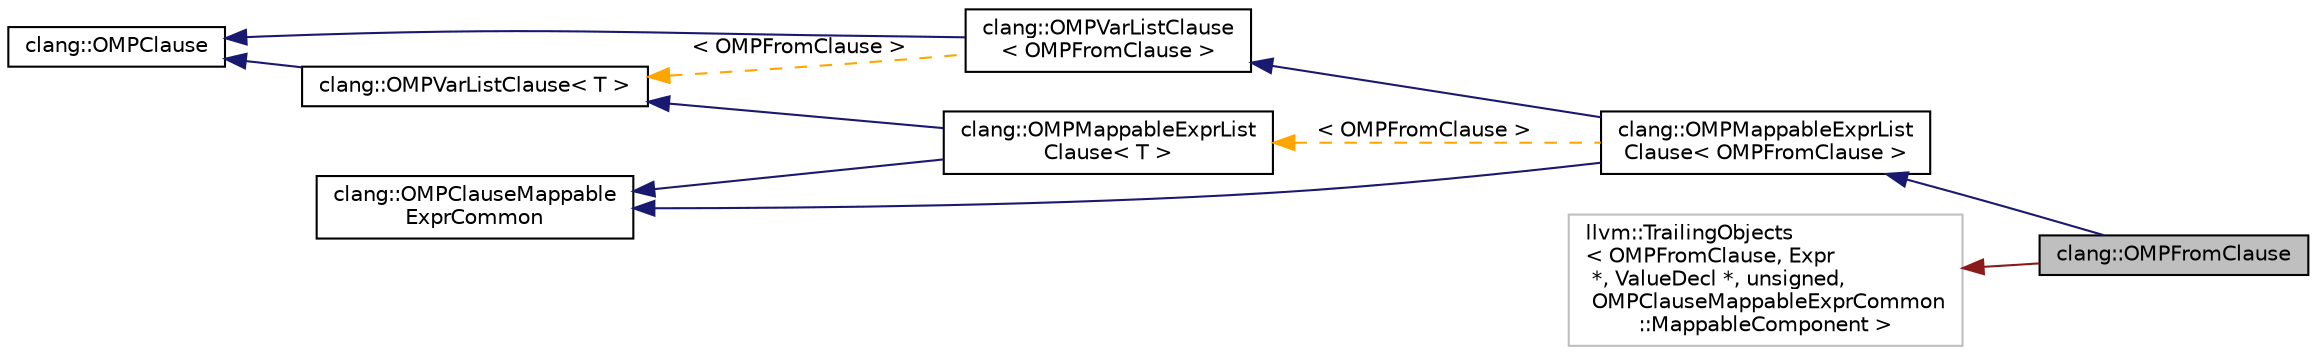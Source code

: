 digraph "clang::OMPFromClause"
{
 // LATEX_PDF_SIZE
  bgcolor="transparent";
  edge [fontname="Helvetica",fontsize="10",labelfontname="Helvetica",labelfontsize="10"];
  node [fontname="Helvetica",fontsize="10",shape=record];
  rankdir="LR";
  Node1 [label="clang::OMPFromClause",height=0.2,width=0.4,color="black", fillcolor="grey75", style="filled", fontcolor="black",tooltip="This represents clause 'from' in the '#pragma omp ...' directives."];
  Node2 -> Node1 [dir="back",color="midnightblue",fontsize="10",style="solid",fontname="Helvetica"];
  Node2 [label="clang::OMPMappableExprList\lClause\< OMPFromClause \>",height=0.2,width=0.4,color="black",URL="$classclang_1_1OMPMappableExprListClause.html",tooltip=" "];
  Node3 -> Node2 [dir="back",color="midnightblue",fontsize="10",style="solid",fontname="Helvetica"];
  Node3 [label="clang::OMPVarListClause\l\< OMPFromClause \>",height=0.2,width=0.4,color="black",URL="$classclang_1_1OMPVarListClause.html",tooltip=" "];
  Node4 -> Node3 [dir="back",color="midnightblue",fontsize="10",style="solid",fontname="Helvetica"];
  Node4 [label="clang::OMPClause",height=0.2,width=0.4,color="black",URL="$classclang_1_1OMPClause.html",tooltip="This is a basic class for representing single OpenMP clause."];
  Node5 -> Node3 [dir="back",color="orange",fontsize="10",style="dashed",label=" \< OMPFromClause \>" ,fontname="Helvetica"];
  Node5 [label="clang::OMPVarListClause\< T \>",height=0.2,width=0.4,color="black",URL="$classclang_1_1OMPVarListClause.html",tooltip="This represents clauses with the list of variables like 'private', 'firstprivate',..."];
  Node4 -> Node5 [dir="back",color="midnightblue",fontsize="10",style="solid",fontname="Helvetica"];
  Node6 -> Node2 [dir="back",color="midnightblue",fontsize="10",style="solid",fontname="Helvetica"];
  Node6 [label="clang::OMPClauseMappable\lExprCommon",height=0.2,width=0.4,color="black",URL="$classclang_1_1OMPClauseMappableExprCommon.html",tooltip="Struct that defines common infrastructure to handle mappable expressions used in OpenMP clauses."];
  Node7 -> Node2 [dir="back",color="orange",fontsize="10",style="dashed",label=" \< OMPFromClause \>" ,fontname="Helvetica"];
  Node7 [label="clang::OMPMappableExprList\lClause\< T \>",height=0.2,width=0.4,color="black",URL="$classclang_1_1OMPMappableExprListClause.html",tooltip="This represents clauses with a list of expressions that are mappable."];
  Node5 -> Node7 [dir="back",color="midnightblue",fontsize="10",style="solid",fontname="Helvetica"];
  Node6 -> Node7 [dir="back",color="midnightblue",fontsize="10",style="solid",fontname="Helvetica"];
  Node8 -> Node1 [dir="back",color="firebrick4",fontsize="10",style="solid",fontname="Helvetica"];
  Node8 [label="llvm::TrailingObjects\l\< OMPFromClause, Expr\l *, ValueDecl *, unsigned,\l OMPClauseMappableExprCommon\l::MappableComponent \>",height=0.2,width=0.4,color="grey75",tooltip=" "];
}
